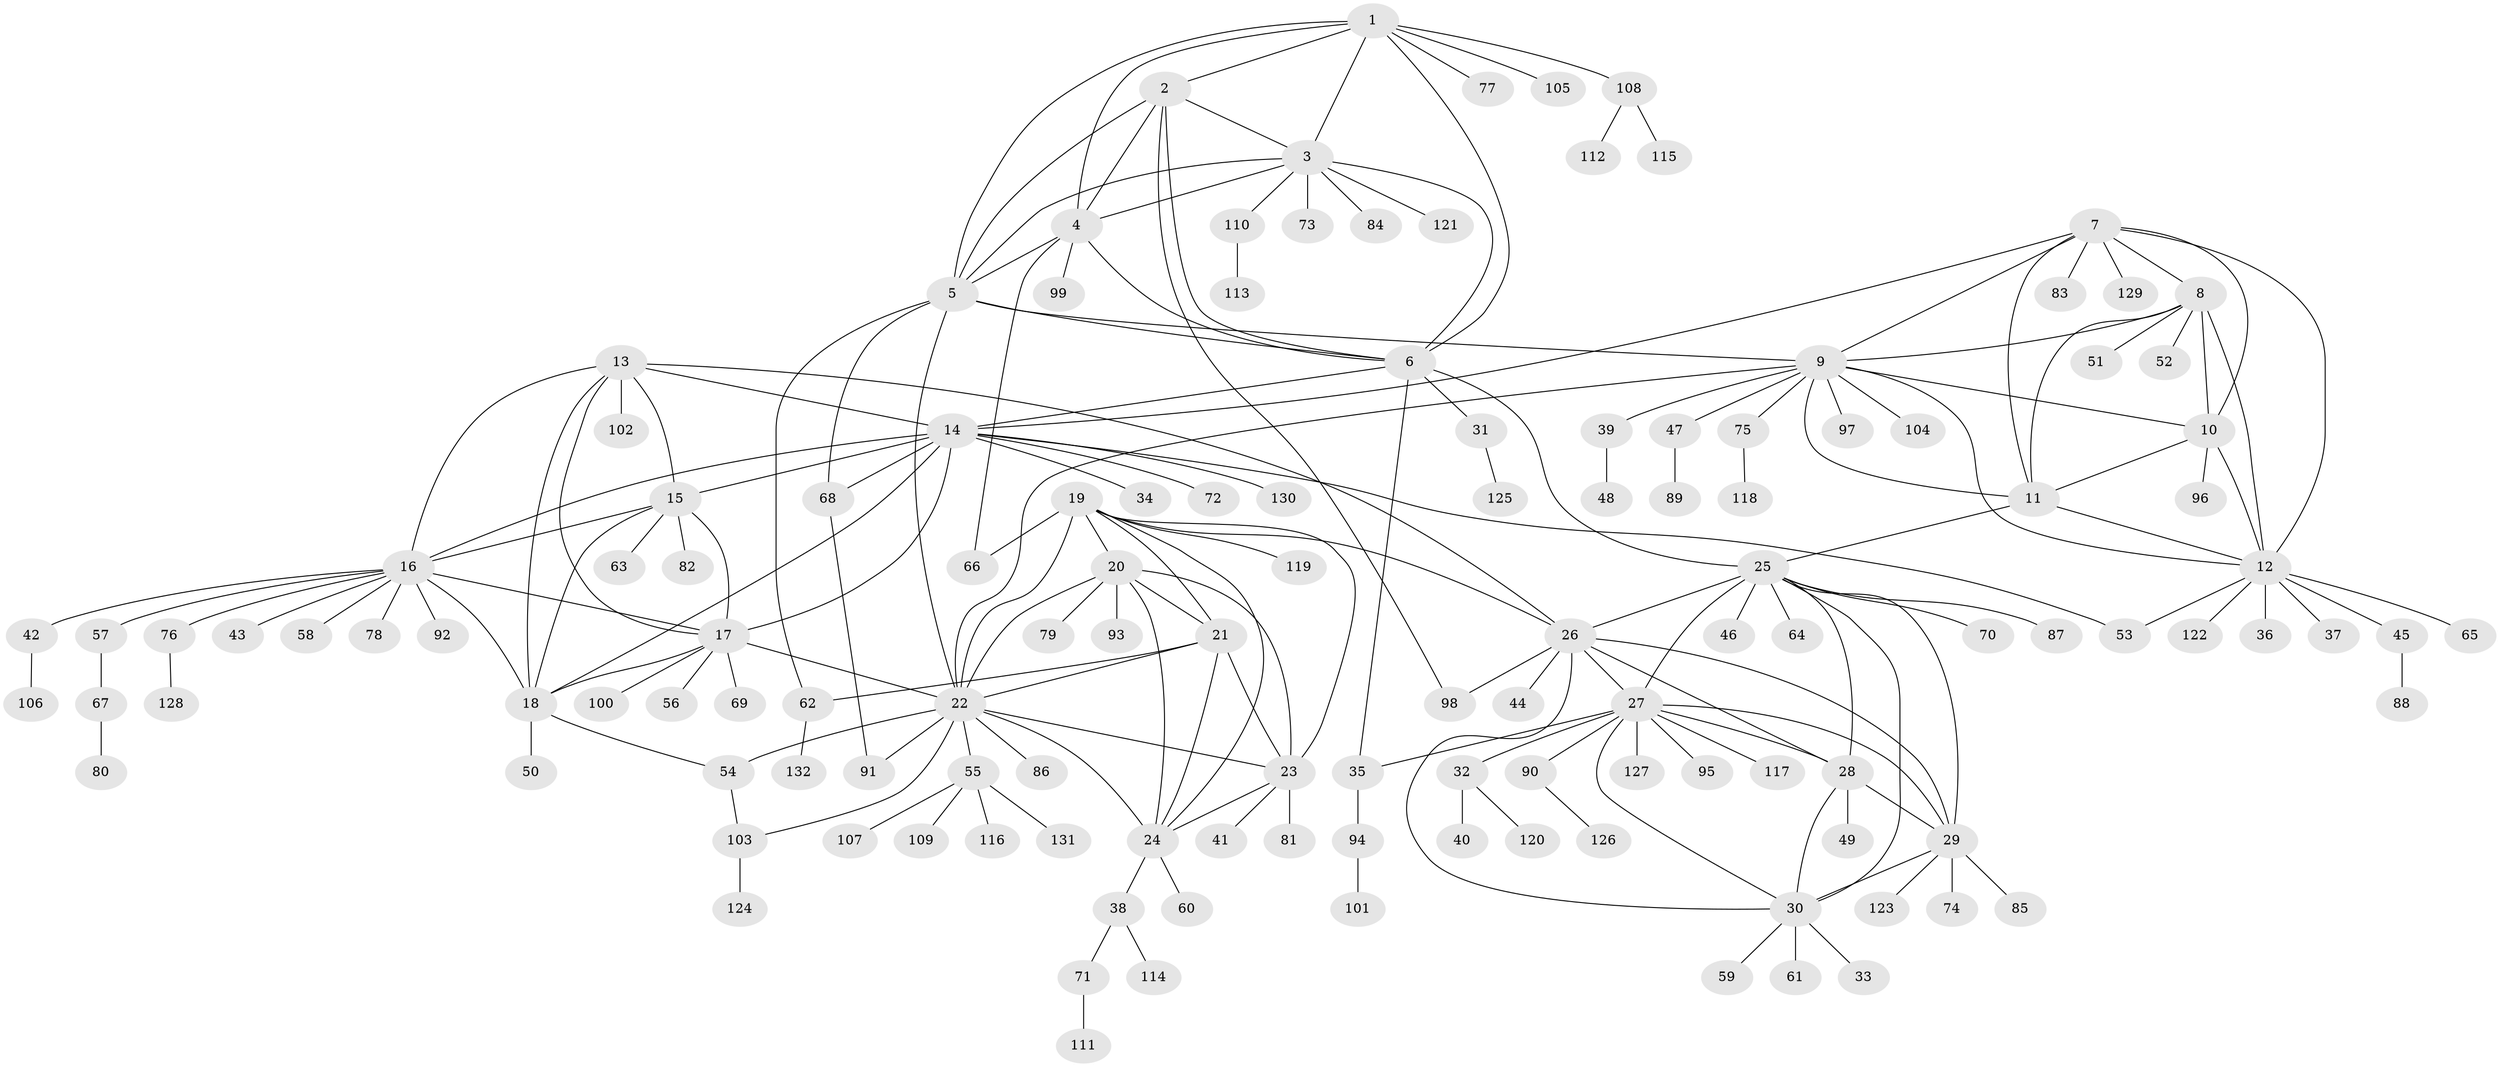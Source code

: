 // coarse degree distribution, {6: 0.0594059405940594, 5: 0.04950495049504951, 8: 0.019801980198019802, 10: 0.0297029702970297, 9: 0.0297029702970297, 11: 0.019801980198019802, 14: 0.009900990099009901, 12: 0.019801980198019802, 7: 0.019801980198019802, 2: 0.13861386138613863, 3: 0.019801980198019802, 1: 0.5742574257425742, 4: 0.009900990099009901}
// Generated by graph-tools (version 1.1) at 2025/24/03/03/25 07:24:16]
// undirected, 132 vertices, 196 edges
graph export_dot {
graph [start="1"]
  node [color=gray90,style=filled];
  1;
  2;
  3;
  4;
  5;
  6;
  7;
  8;
  9;
  10;
  11;
  12;
  13;
  14;
  15;
  16;
  17;
  18;
  19;
  20;
  21;
  22;
  23;
  24;
  25;
  26;
  27;
  28;
  29;
  30;
  31;
  32;
  33;
  34;
  35;
  36;
  37;
  38;
  39;
  40;
  41;
  42;
  43;
  44;
  45;
  46;
  47;
  48;
  49;
  50;
  51;
  52;
  53;
  54;
  55;
  56;
  57;
  58;
  59;
  60;
  61;
  62;
  63;
  64;
  65;
  66;
  67;
  68;
  69;
  70;
  71;
  72;
  73;
  74;
  75;
  76;
  77;
  78;
  79;
  80;
  81;
  82;
  83;
  84;
  85;
  86;
  87;
  88;
  89;
  90;
  91;
  92;
  93;
  94;
  95;
  96;
  97;
  98;
  99;
  100;
  101;
  102;
  103;
  104;
  105;
  106;
  107;
  108;
  109;
  110;
  111;
  112;
  113;
  114;
  115;
  116;
  117;
  118;
  119;
  120;
  121;
  122;
  123;
  124;
  125;
  126;
  127;
  128;
  129;
  130;
  131;
  132;
  1 -- 2;
  1 -- 3;
  1 -- 4;
  1 -- 5;
  1 -- 6;
  1 -- 77;
  1 -- 105;
  1 -- 108;
  2 -- 3;
  2 -- 4;
  2 -- 5;
  2 -- 6;
  2 -- 98;
  3 -- 4;
  3 -- 5;
  3 -- 6;
  3 -- 73;
  3 -- 84;
  3 -- 110;
  3 -- 121;
  4 -- 5;
  4 -- 6;
  4 -- 66;
  4 -- 99;
  5 -- 6;
  5 -- 9;
  5 -- 22;
  5 -- 62;
  5 -- 68;
  6 -- 14;
  6 -- 25;
  6 -- 31;
  6 -- 35;
  7 -- 8;
  7 -- 9;
  7 -- 10;
  7 -- 11;
  7 -- 12;
  7 -- 14;
  7 -- 83;
  7 -- 129;
  8 -- 9;
  8 -- 10;
  8 -- 11;
  8 -- 12;
  8 -- 51;
  8 -- 52;
  9 -- 10;
  9 -- 11;
  9 -- 12;
  9 -- 22;
  9 -- 39;
  9 -- 47;
  9 -- 75;
  9 -- 97;
  9 -- 104;
  10 -- 11;
  10 -- 12;
  10 -- 96;
  11 -- 12;
  11 -- 25;
  12 -- 36;
  12 -- 37;
  12 -- 45;
  12 -- 53;
  12 -- 65;
  12 -- 122;
  13 -- 14;
  13 -- 15;
  13 -- 16;
  13 -- 17;
  13 -- 18;
  13 -- 26;
  13 -- 102;
  14 -- 15;
  14 -- 16;
  14 -- 17;
  14 -- 18;
  14 -- 34;
  14 -- 53;
  14 -- 68;
  14 -- 72;
  14 -- 130;
  15 -- 16;
  15 -- 17;
  15 -- 18;
  15 -- 63;
  15 -- 82;
  16 -- 17;
  16 -- 18;
  16 -- 42;
  16 -- 43;
  16 -- 57;
  16 -- 58;
  16 -- 76;
  16 -- 78;
  16 -- 92;
  17 -- 18;
  17 -- 22;
  17 -- 56;
  17 -- 69;
  17 -- 100;
  18 -- 50;
  18 -- 54;
  19 -- 20;
  19 -- 21;
  19 -- 22;
  19 -- 23;
  19 -- 24;
  19 -- 26;
  19 -- 66;
  19 -- 119;
  20 -- 21;
  20 -- 22;
  20 -- 23;
  20 -- 24;
  20 -- 79;
  20 -- 93;
  21 -- 22;
  21 -- 23;
  21 -- 24;
  21 -- 62;
  22 -- 23;
  22 -- 24;
  22 -- 54;
  22 -- 55;
  22 -- 86;
  22 -- 91;
  22 -- 103;
  23 -- 24;
  23 -- 41;
  23 -- 81;
  24 -- 38;
  24 -- 60;
  25 -- 26;
  25 -- 27;
  25 -- 28;
  25 -- 29;
  25 -- 30;
  25 -- 46;
  25 -- 64;
  25 -- 70;
  25 -- 87;
  26 -- 27;
  26 -- 28;
  26 -- 29;
  26 -- 30;
  26 -- 44;
  26 -- 98;
  27 -- 28;
  27 -- 29;
  27 -- 30;
  27 -- 32;
  27 -- 35;
  27 -- 90;
  27 -- 95;
  27 -- 117;
  27 -- 127;
  28 -- 29;
  28 -- 30;
  28 -- 49;
  29 -- 30;
  29 -- 74;
  29 -- 85;
  29 -- 123;
  30 -- 33;
  30 -- 59;
  30 -- 61;
  31 -- 125;
  32 -- 40;
  32 -- 120;
  35 -- 94;
  38 -- 71;
  38 -- 114;
  39 -- 48;
  42 -- 106;
  45 -- 88;
  47 -- 89;
  54 -- 103;
  55 -- 107;
  55 -- 109;
  55 -- 116;
  55 -- 131;
  57 -- 67;
  62 -- 132;
  67 -- 80;
  68 -- 91;
  71 -- 111;
  75 -- 118;
  76 -- 128;
  90 -- 126;
  94 -- 101;
  103 -- 124;
  108 -- 112;
  108 -- 115;
  110 -- 113;
}
